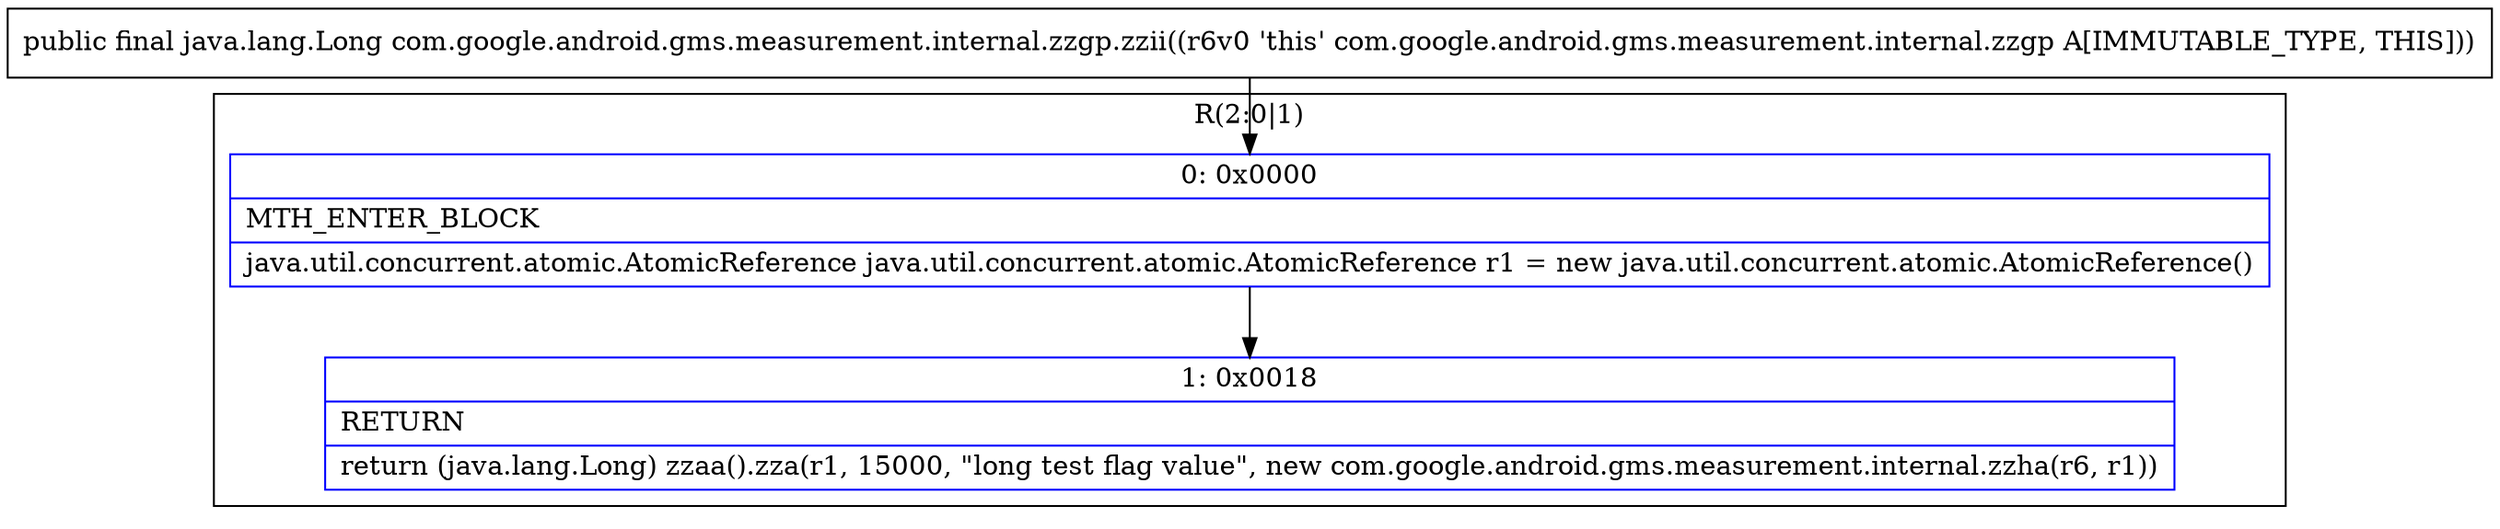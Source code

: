 digraph "CFG forcom.google.android.gms.measurement.internal.zzgp.zzii()Ljava\/lang\/Long;" {
subgraph cluster_Region_1010911417 {
label = "R(2:0|1)";
node [shape=record,color=blue];
Node_0 [shape=record,label="{0\:\ 0x0000|MTH_ENTER_BLOCK\l|java.util.concurrent.atomic.AtomicReference java.util.concurrent.atomic.AtomicReference r1 = new java.util.concurrent.atomic.AtomicReference()\l}"];
Node_1 [shape=record,label="{1\:\ 0x0018|RETURN\l|return (java.lang.Long) zzaa().zza(r1, 15000, \"long test flag value\", new com.google.android.gms.measurement.internal.zzha(r6, r1))\l}"];
}
MethodNode[shape=record,label="{public final java.lang.Long com.google.android.gms.measurement.internal.zzgp.zzii((r6v0 'this' com.google.android.gms.measurement.internal.zzgp A[IMMUTABLE_TYPE, THIS])) }"];
MethodNode -> Node_0;
Node_0 -> Node_1;
}

